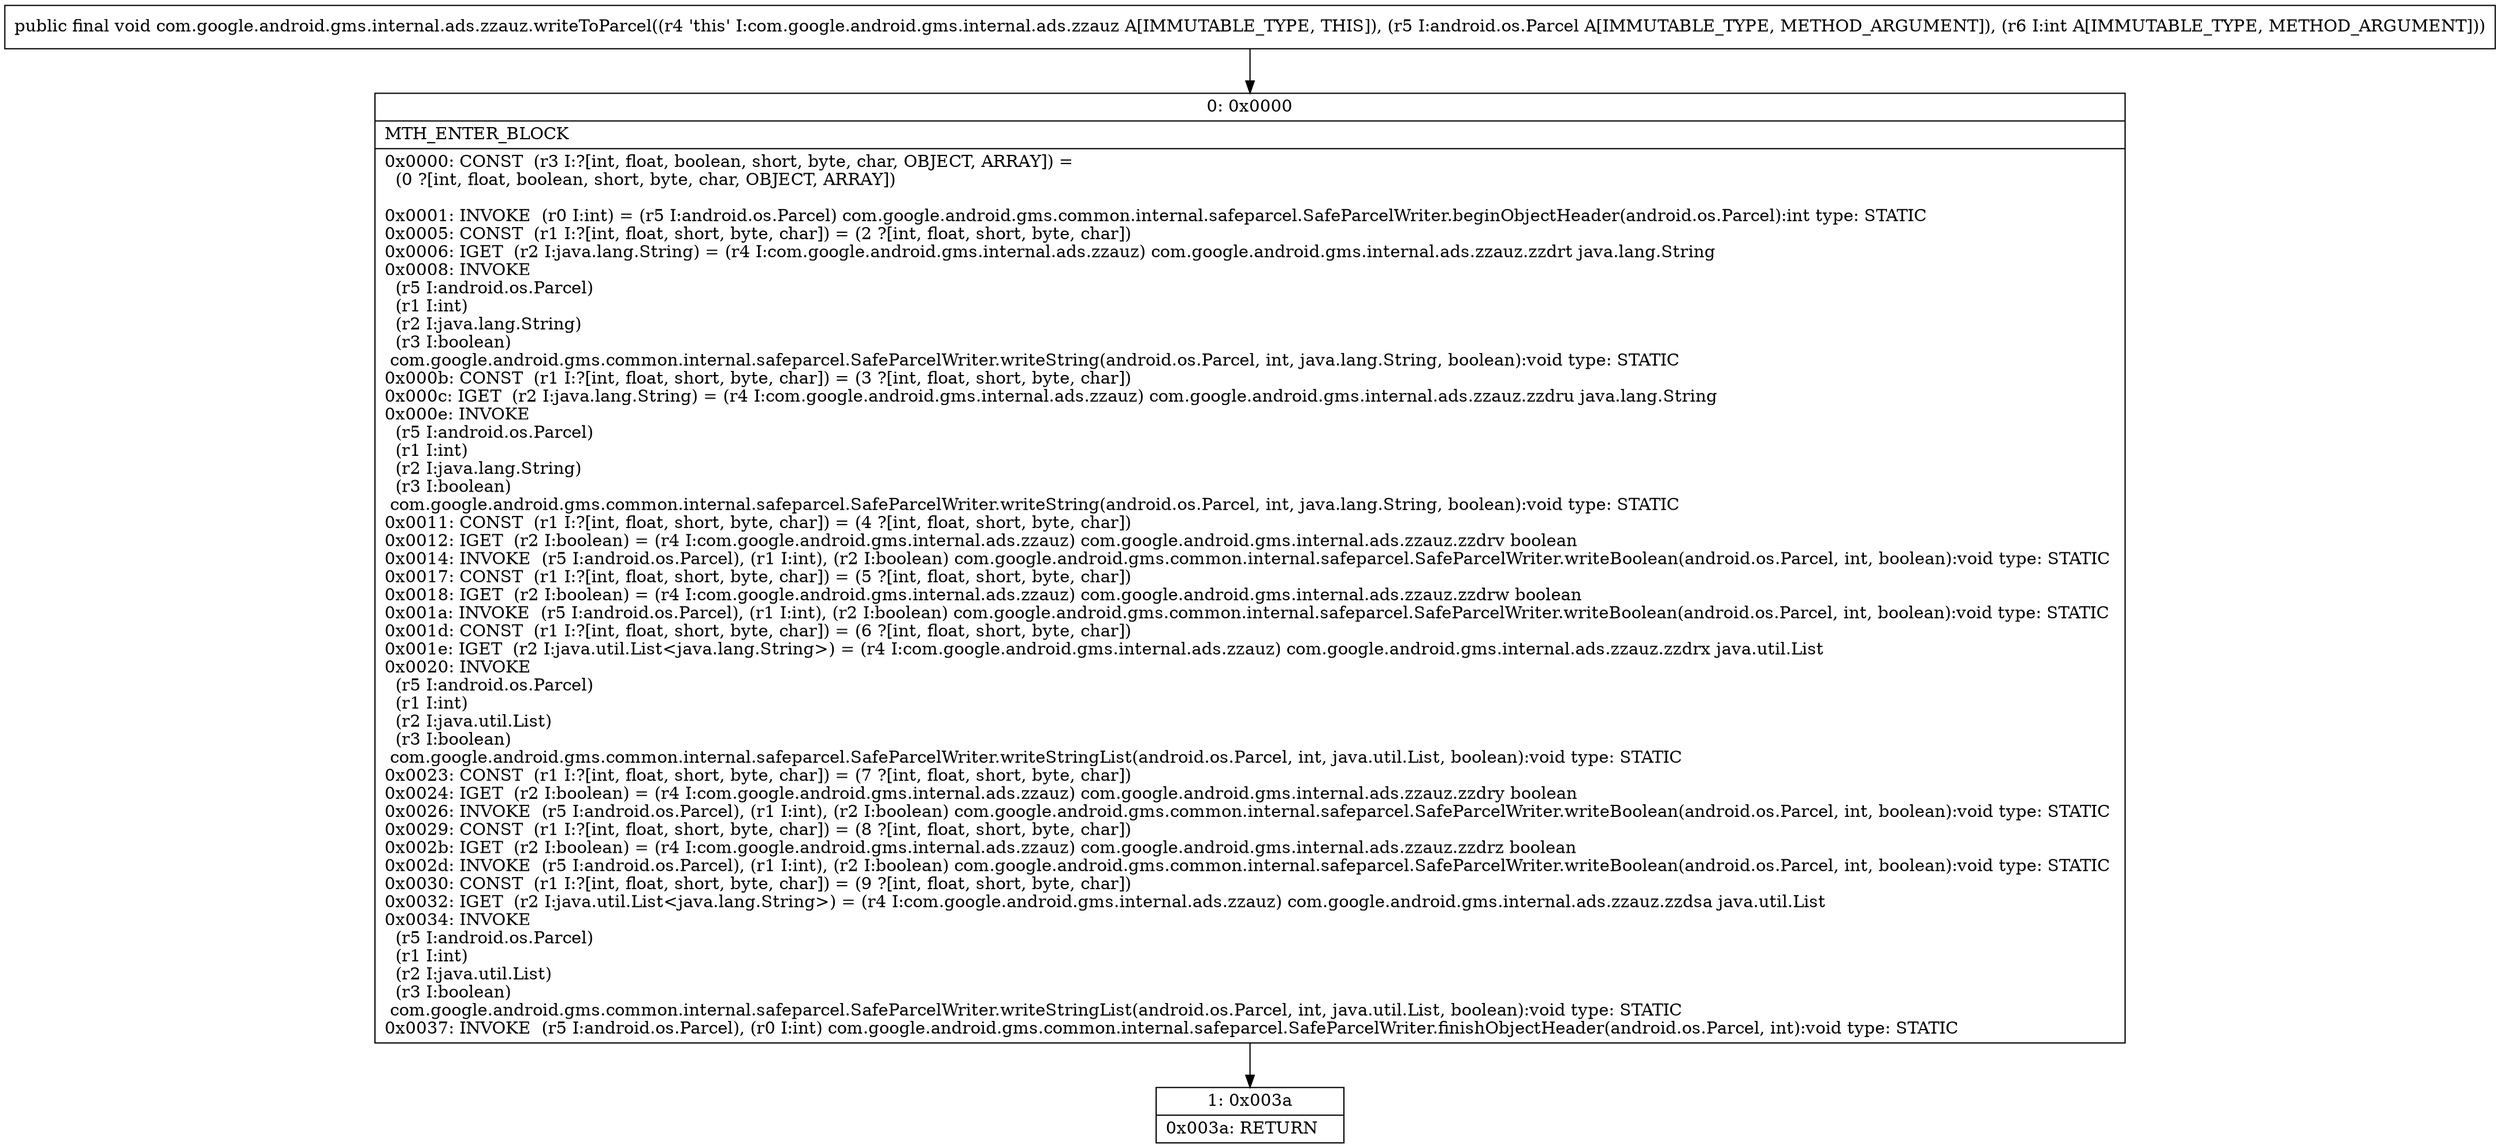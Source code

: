 digraph "CFG forcom.google.android.gms.internal.ads.zzauz.writeToParcel(Landroid\/os\/Parcel;I)V" {
Node_0 [shape=record,label="{0\:\ 0x0000|MTH_ENTER_BLOCK\l|0x0000: CONST  (r3 I:?[int, float, boolean, short, byte, char, OBJECT, ARRAY]) = \l  (0 ?[int, float, boolean, short, byte, char, OBJECT, ARRAY])\l \l0x0001: INVOKE  (r0 I:int) = (r5 I:android.os.Parcel) com.google.android.gms.common.internal.safeparcel.SafeParcelWriter.beginObjectHeader(android.os.Parcel):int type: STATIC \l0x0005: CONST  (r1 I:?[int, float, short, byte, char]) = (2 ?[int, float, short, byte, char]) \l0x0006: IGET  (r2 I:java.lang.String) = (r4 I:com.google.android.gms.internal.ads.zzauz) com.google.android.gms.internal.ads.zzauz.zzdrt java.lang.String \l0x0008: INVOKE  \l  (r5 I:android.os.Parcel)\l  (r1 I:int)\l  (r2 I:java.lang.String)\l  (r3 I:boolean)\l com.google.android.gms.common.internal.safeparcel.SafeParcelWriter.writeString(android.os.Parcel, int, java.lang.String, boolean):void type: STATIC \l0x000b: CONST  (r1 I:?[int, float, short, byte, char]) = (3 ?[int, float, short, byte, char]) \l0x000c: IGET  (r2 I:java.lang.String) = (r4 I:com.google.android.gms.internal.ads.zzauz) com.google.android.gms.internal.ads.zzauz.zzdru java.lang.String \l0x000e: INVOKE  \l  (r5 I:android.os.Parcel)\l  (r1 I:int)\l  (r2 I:java.lang.String)\l  (r3 I:boolean)\l com.google.android.gms.common.internal.safeparcel.SafeParcelWriter.writeString(android.os.Parcel, int, java.lang.String, boolean):void type: STATIC \l0x0011: CONST  (r1 I:?[int, float, short, byte, char]) = (4 ?[int, float, short, byte, char]) \l0x0012: IGET  (r2 I:boolean) = (r4 I:com.google.android.gms.internal.ads.zzauz) com.google.android.gms.internal.ads.zzauz.zzdrv boolean \l0x0014: INVOKE  (r5 I:android.os.Parcel), (r1 I:int), (r2 I:boolean) com.google.android.gms.common.internal.safeparcel.SafeParcelWriter.writeBoolean(android.os.Parcel, int, boolean):void type: STATIC \l0x0017: CONST  (r1 I:?[int, float, short, byte, char]) = (5 ?[int, float, short, byte, char]) \l0x0018: IGET  (r2 I:boolean) = (r4 I:com.google.android.gms.internal.ads.zzauz) com.google.android.gms.internal.ads.zzauz.zzdrw boolean \l0x001a: INVOKE  (r5 I:android.os.Parcel), (r1 I:int), (r2 I:boolean) com.google.android.gms.common.internal.safeparcel.SafeParcelWriter.writeBoolean(android.os.Parcel, int, boolean):void type: STATIC \l0x001d: CONST  (r1 I:?[int, float, short, byte, char]) = (6 ?[int, float, short, byte, char]) \l0x001e: IGET  (r2 I:java.util.List\<java.lang.String\>) = (r4 I:com.google.android.gms.internal.ads.zzauz) com.google.android.gms.internal.ads.zzauz.zzdrx java.util.List \l0x0020: INVOKE  \l  (r5 I:android.os.Parcel)\l  (r1 I:int)\l  (r2 I:java.util.List)\l  (r3 I:boolean)\l com.google.android.gms.common.internal.safeparcel.SafeParcelWriter.writeStringList(android.os.Parcel, int, java.util.List, boolean):void type: STATIC \l0x0023: CONST  (r1 I:?[int, float, short, byte, char]) = (7 ?[int, float, short, byte, char]) \l0x0024: IGET  (r2 I:boolean) = (r4 I:com.google.android.gms.internal.ads.zzauz) com.google.android.gms.internal.ads.zzauz.zzdry boolean \l0x0026: INVOKE  (r5 I:android.os.Parcel), (r1 I:int), (r2 I:boolean) com.google.android.gms.common.internal.safeparcel.SafeParcelWriter.writeBoolean(android.os.Parcel, int, boolean):void type: STATIC \l0x0029: CONST  (r1 I:?[int, float, short, byte, char]) = (8 ?[int, float, short, byte, char]) \l0x002b: IGET  (r2 I:boolean) = (r4 I:com.google.android.gms.internal.ads.zzauz) com.google.android.gms.internal.ads.zzauz.zzdrz boolean \l0x002d: INVOKE  (r5 I:android.os.Parcel), (r1 I:int), (r2 I:boolean) com.google.android.gms.common.internal.safeparcel.SafeParcelWriter.writeBoolean(android.os.Parcel, int, boolean):void type: STATIC \l0x0030: CONST  (r1 I:?[int, float, short, byte, char]) = (9 ?[int, float, short, byte, char]) \l0x0032: IGET  (r2 I:java.util.List\<java.lang.String\>) = (r4 I:com.google.android.gms.internal.ads.zzauz) com.google.android.gms.internal.ads.zzauz.zzdsa java.util.List \l0x0034: INVOKE  \l  (r5 I:android.os.Parcel)\l  (r1 I:int)\l  (r2 I:java.util.List)\l  (r3 I:boolean)\l com.google.android.gms.common.internal.safeparcel.SafeParcelWriter.writeStringList(android.os.Parcel, int, java.util.List, boolean):void type: STATIC \l0x0037: INVOKE  (r5 I:android.os.Parcel), (r0 I:int) com.google.android.gms.common.internal.safeparcel.SafeParcelWriter.finishObjectHeader(android.os.Parcel, int):void type: STATIC \l}"];
Node_1 [shape=record,label="{1\:\ 0x003a|0x003a: RETURN   \l}"];
MethodNode[shape=record,label="{public final void com.google.android.gms.internal.ads.zzauz.writeToParcel((r4 'this' I:com.google.android.gms.internal.ads.zzauz A[IMMUTABLE_TYPE, THIS]), (r5 I:android.os.Parcel A[IMMUTABLE_TYPE, METHOD_ARGUMENT]), (r6 I:int A[IMMUTABLE_TYPE, METHOD_ARGUMENT])) }"];
MethodNode -> Node_0;
Node_0 -> Node_1;
}

